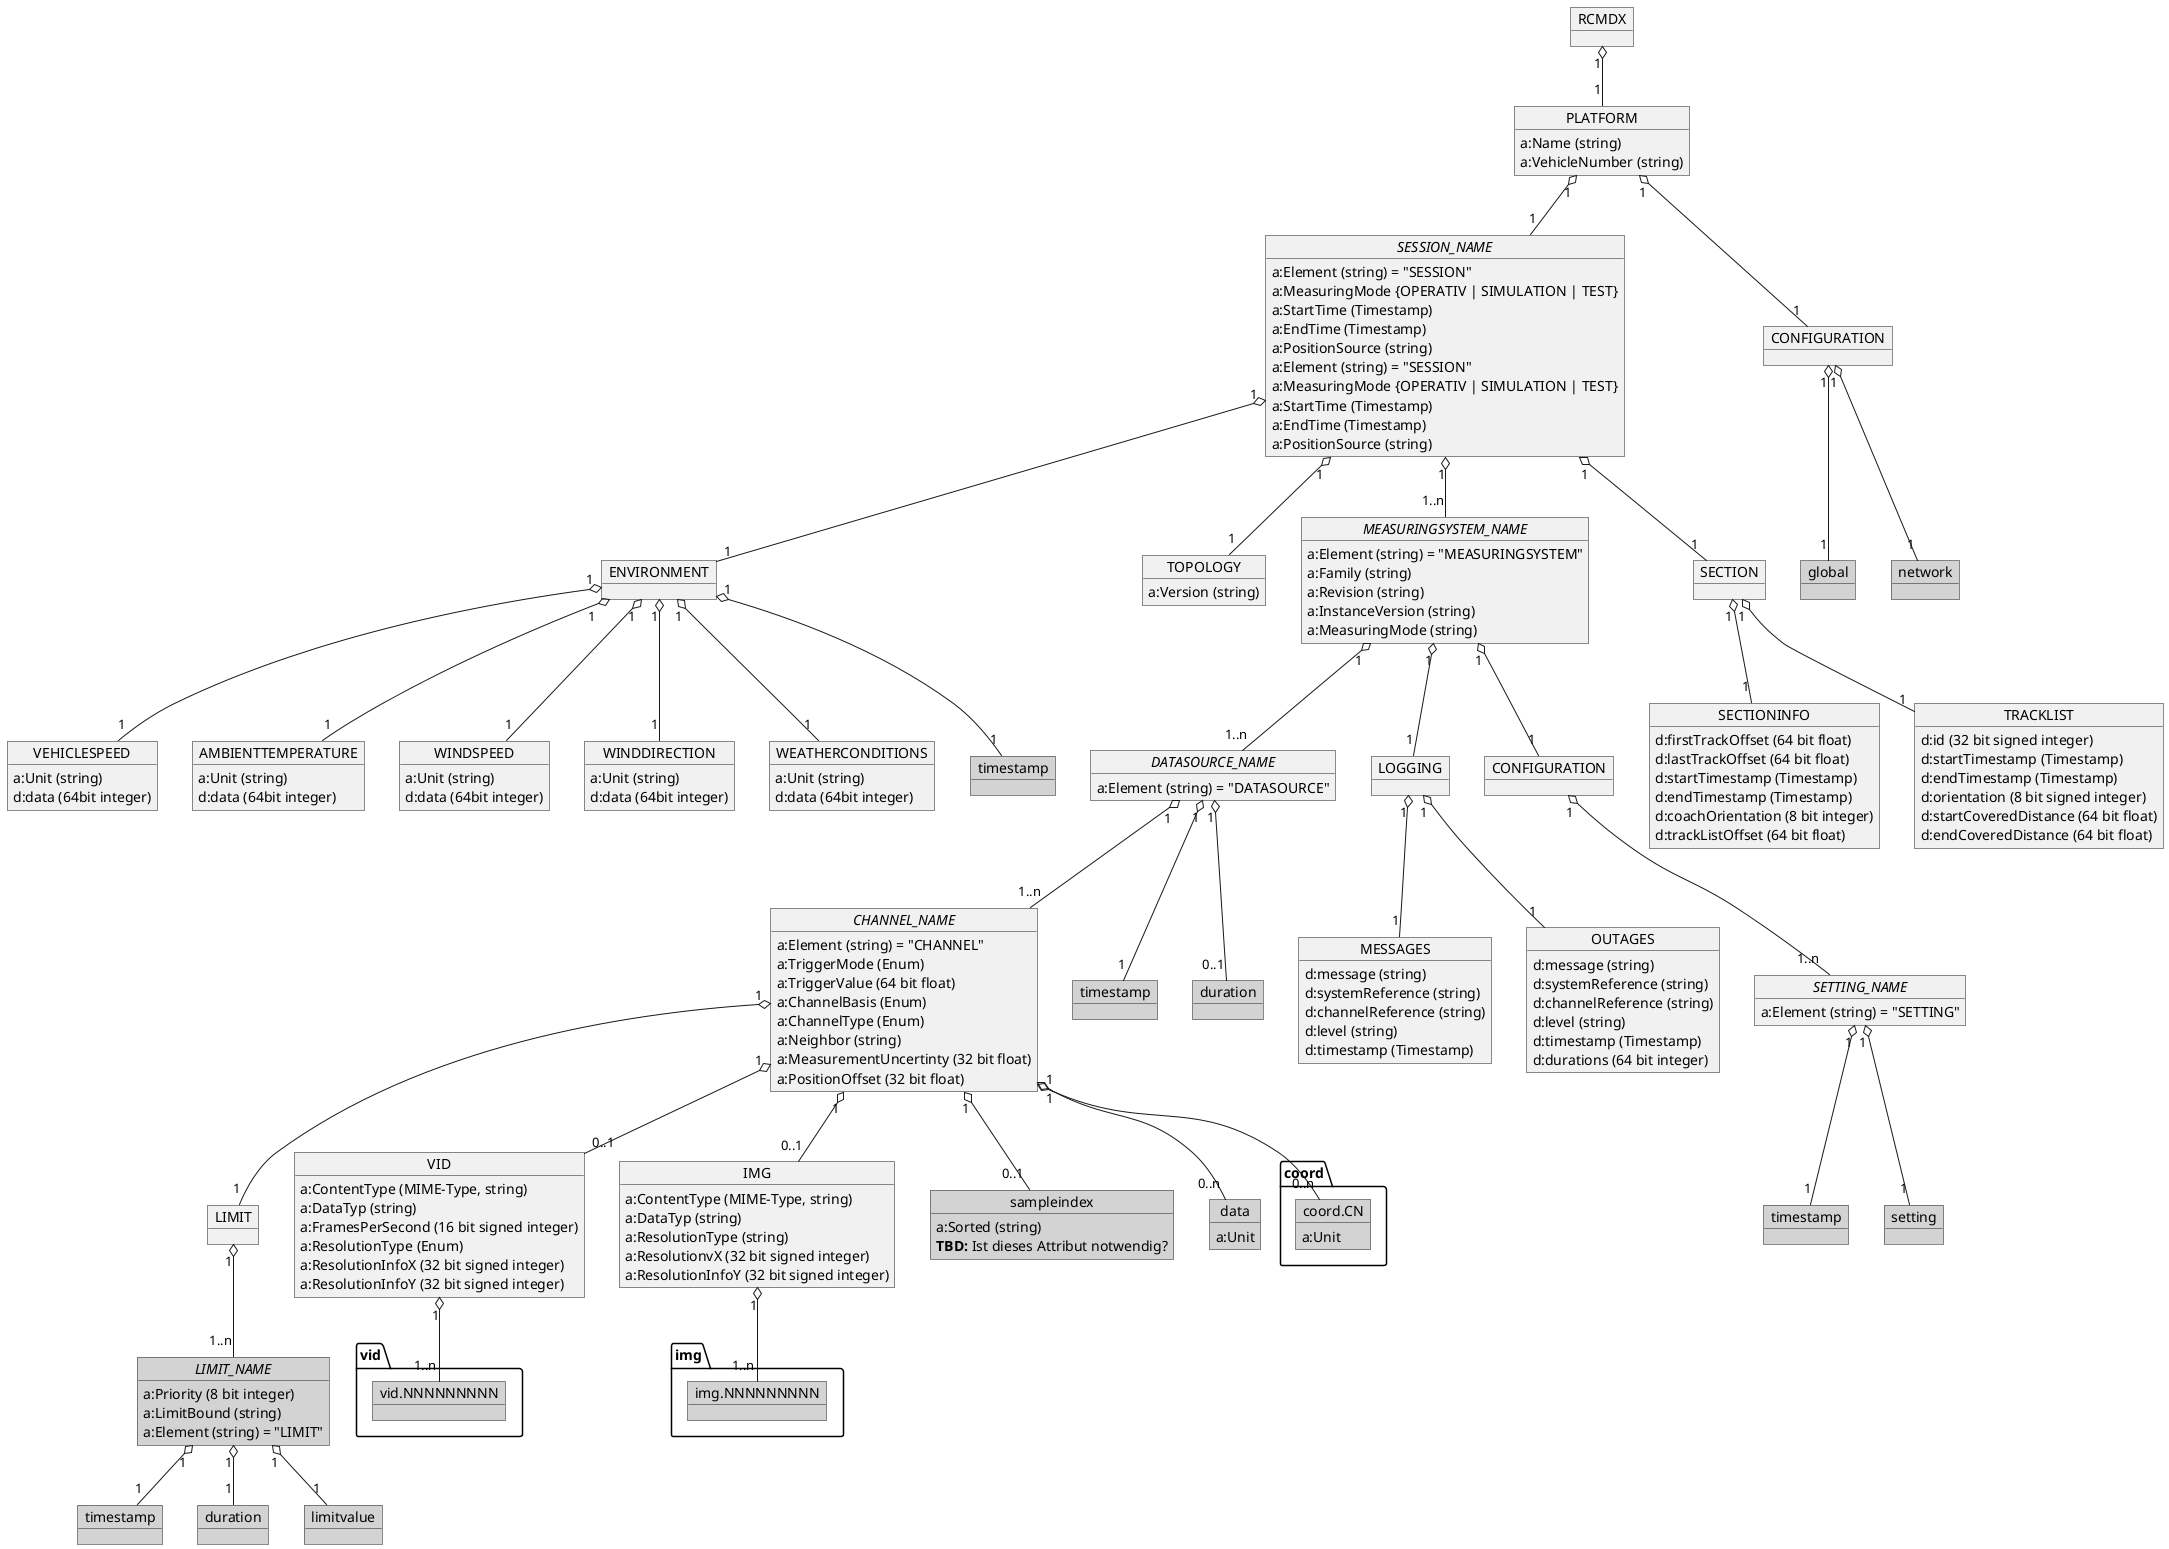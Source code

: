@startuml RCM_DX_Structure

  object RCMDX

  object LIMIT

  object "//LIMIT_NAME//" as limit_name {
    a:Priority (8 bit integer)
    a:LimitBound (string)
  }

  object "//SESSION_NAME//" as session_name {
    a:Element (string) = "SESSION"
    a:MeasuringMode {OPERATIV | SIMULATION | TEST}
    a:StartTime (Timestamp)
    a:EndTime (Timestamp)
    a:PositionSource (string)
  }

  object ENVIRONMENT

  object VEHICLESPEED {
    a:Unit (string)
    d:data (64bit integer)
  }

  object AMBIENTTEMPERATURE {
    a:Unit (string)
    d:data (64bit integer)
  }

  object WINDSPEED {
    a:Unit (string)
    d:data (64bit integer)
  }

  object WINDDIRECTION {
    a:Unit (string)
    d:data (64bit integer)
  }

  object WEATHERCONDITIONS {
    a:Unit (string)
    d:data (64bit integer)
  }
  
  object TOPOLOGY {
    a:Version (string)
  }
/'
  object TRACKS {
    d:id (32bit signed integer)
    d:direction (8bit signed integer)
    d:gtgId (string)
    d:length (32bit float)
    d:name (string)
    d:nrLine (string)
    d:pointFrom (32bit signed integer)
    d:pointTo (32bit signed integer)
    d:switchType (8bit signed integer)
    d:trackType (8bit signed integer)
  }

  object LINES {
    d:id (32bit signed integer)
    d:name (string)
    d:firstStation (string)
    d:lastStation (string)
    d:fromKilometer (32bit float)
    d:toKilometer (32bit float)
  }

  object SWITCHTRACKS {
    d:gleisstrangId (32bit signed integer)
    d:gleisstrangBez (string)
    d:weicheId (32bit signed integer)
    d:ablenkRichtung (string)
    d:ablenkung (string)
    d:betriebspunkt (string)
    d:herzStueck (string)
    d:minRadius  (32bit float)
    d:nr (32bit signed integer)
    d:zusNr (string)
    d:schienenProfil
    d:status (string)
    d:schienenProfil (string)
    d:schwellenArt (string)
    d:typenPlanNr (32bit signed integer)
    d:typNrZusatz (string)
    d:weichenArt (string)
    d:weichenTyp (string)
    d:weichenForm (string)
    d:weichenZunge (string)
  }

  object TRACKOBJECTS {
    d:trackId (32bit signed integer)
    d:type (32bit signed integer)
    d:positionStart (32bit float)
    d:positionEnd (32bit float)
    d:extraInfo (string)
  }

  object TRACKPOINTS {
    d:trackId (32bit signed integer)
    d:lineId (32bit signed integer)
    d:x (32bit float)
    d:y (32bit float)
    d:z (32bit float)
    d:radius (32bit float)
    d:kilometer (32bit float)
    d:position (32bit float)
    d:cant (32bit float)
    d:inclination (32bit float)
  }

  object PROPERTIES {
    d:propertyId (32bit signed integer)
    d:name (string)
    d:description.ge (string)
    d:description.fr (string)
    d:description.it (string)
    d:description.en (string)
  }
'/
  object "//MEASURINGSYSTEM_NAME//" as measuringsystem_name {
    a:Element (string) = "MEASURINGSYSTEM"
    a:Family (string)
    a:Revision (string)
    a:InstanceVersion (string)
    a:MeasuringMode (string)
  }

  object "//DATASOURCE_NAME//" as datasource_name {
    a:Element (string) = "DATASOURCE"
  }

  object "//CHANNEL_NAME//" as channel_name {
    a:Element (string) = "CHANNEL"
    a:TriggerMode (Enum)
    a:TriggerValue (64 bit float)
    a:ChannelBasis (Enum)
    a:ChannelType (Enum)
    a:Neighbor (string)
    a:MeasurementUncertinty (32 bit float)
    a:PositionOffset (32 bit float)
  }

  object VID {
    a:ContentType (MIME-Type, string)
    a:DataTyp (string)
    a:FramesPerSecond (16 bit signed integer)
    a:ResolutionType (Enum)
    a:ResolutionInfoX (32 bit signed integer)
    a:ResolutionInfoY (32 bit signed integer)
  }

  object IMG {
    a:ContentType (MIME-Type, string)
    a:DataTyp (string)
    a:ResolutionType (string)
    a:ResolutionvX (32 bit signed integer)
    a:ResolutionInfoY (32 bit signed integer)
  }
  
  object PLATFORM {
    a:Name (string)
    a:VehicleNumber (string)
  }

  object LOGGING

  object MESSAGES {
    d:message (string)
    d:systemReference (string)
    d:channelReference (string)
    d:level (string)
    d:timestamp (Timestamp)
  }

  object OUTAGES {
    d:message (string)
    d:systemReference (string)
    d:channelReference (string)
    d:level (string)
    d:timestamp (Timestamp)
    d:durations (64 bit integer)
  }

  object "//LIMIT_NAME//" as limit_name #LightGray {
    a:Element (string) = "LIMIT"
  }

  object CONFIGURATION
  object "CONFIGURATION" as c1

  object global #LightGray
  object network #LightGray

  object img.NNNNNNNNN #LightGray
  object vid.NNNNNNNNN #LightGray

  object "timestamp" as t1 #LightGray
  object "timestamp" as t2 #LightGray
  object "timestamp" as t3 #LightGray
  object "timestamp" as t4 #LightGray
  object "duration" as d1 #LightGray
  object "duration" as d2 #LightGray

  object limitvalue #LightGray
  
  object sampleindex #LightGray {
    a:Sorted (string)
    **TBD:** Ist dieses Attribut notwendig?
  }
  
  object coord.CN #LightGray {
    a:Unit
  }

  object "//SETTING_NAME//" as setting_name {
    a:Element (string) = "SETTING"
  }
  
  object setting #LightGray
  
  object data #LightGray {
    a:Unit
  }

  RCMDX "1" o-- "1" PLATFORM

  channel_name "1" o-- "0..n" data
  channel_name "1" o-- "1" LIMIT
  LIMIT "1" o-- "1..n" limit_name
  limit_name "1" o-- "1" t1
  limit_name "1" o-- "1" d1
  limit_name "1" o-- "1" limitvalue

  session_name "1" o-- "1" ENVIRONMENT
  ENVIRONMENT "1" o-- "1" t3
  ENVIRONMENT "1" o-- "1" VEHICLESPEED
  ENVIRONMENT "1" o-- "1" AMBIENTTEMPERATURE
  ENVIRONMENT "1" o-- "1" WINDSPEED
  ENVIRONMENT "1" o-- "1" WINDDIRECTION
  ENVIRONMENT "1" o-- "1" WEATHERCONDITIONS
  
  PLATFORM "1" o-- "1" session_name
  PLATFORM "1" o-- "1" CONFIGURATION
  CONFIGURATION "1" o-- "1" global
  CONFIGURATION "1" o-- "1" network

  session_name "1" o-- "1..n" measuringsystem_name

  measuringsystem_name "1" o-- "1..n" datasource_name
  datasource_name "1" o-- "1" t2
  datasource_name "1" o-- "0..1" d2

  datasource_name "1" o-- "1..n" channel_name

  channel_name "1" o-- "0..1" sampleindex
  channel_name "1" o-- "0..n" coord.CN

  channel_name "1" o-- "0..1" VID
  channel_name "1" o-- "0..1" IMG

  IMG "1" o-- "1..n" img.NNNNNNNNN
  VID "1" o-- "1..n" vid.NNNNNNNNN

  session_name "1" o-- "1" TOPOLOGY

  'TOPOLOGY "1" o-- "1" TRACKS
  'TOPOLOGY "1" o-- "1" LINES
  'TOPOLOGY "1" o-- "1" SWITCHTRACKS
  'TOPOLOGY "1" o-- "1" TRACKOBJECTS
  'TOPOLOGY "1" o-- "1" TRACKPOINTS
  'TOPOLOGY "1" o-- "1" PROPERTIES

  measuringsystem_name "1" o-- "1" LOGGING

  LOGGING "1" o-- "1" MESSAGES
  LOGGING "1" o-- "1" OUTAGES

  measuringsystem_name "1" o-- "1" c1
  c1 "1" o-- "1..n" setting_name
  setting_name "1" o-- "1" setting
  setting_name "1" o-- "1" t4

    object "//SESSION_NAME//" as session_name {
    a:Element (string) = "SESSION"
    a:MeasuringMode {OPERATIV | SIMULATION | TEST}
    a:StartTime (Timestamp)
    a:EndTime (Timestamp)
    a:PositionSource (string)
  }

  object SECTION 

  object SECTIONINFO {
    d:firstTrackOffset (64 bit float)
    d:lastTrackOffset (64 bit float)
    d:startTimestamp (Timestamp)
    d:endTimestamp (Timestamp)
    d:coachOrientation (8 bit integer)
    d:trackListOffset (64 bit float)
  }

  object TRACKLIST {
    d:id (32 bit signed integer)
    d:startTimestamp (Timestamp)
    d:endTimestamp (Timestamp)
    d:orientation (8 bit signed integer)
    d:startCoveredDistance (64 bit float)
    d:endCoveredDistance (64 bit float)

  }

  session_name "1" o-- "1" SECTION
  SECTION "1" o-- "1" SECTIONINFO
  SECTION "1" o-- "1" TRACKLIST
  
@enduml